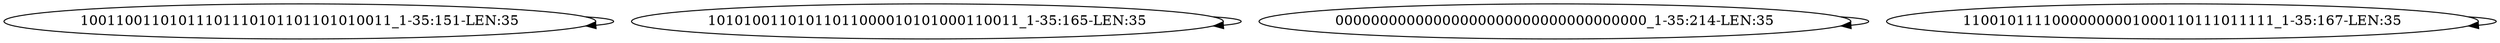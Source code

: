 digraph G {
    "10011001101011101110101101101010011_1-35:151-LEN:35" -> "10011001101011101110101101101010011_1-35:151-LEN:35";
    "10101001101011011000010101000110011_1-35:165-LEN:35" -> "10101001101011011000010101000110011_1-35:165-LEN:35";
    "00000000000000000000000000000000000_1-35:214-LEN:35" -> "00000000000000000000000000000000000_1-35:214-LEN:35";
    "11001011110000000001000110111011111_1-35:167-LEN:35" -> "11001011110000000001000110111011111_1-35:167-LEN:35";
}

